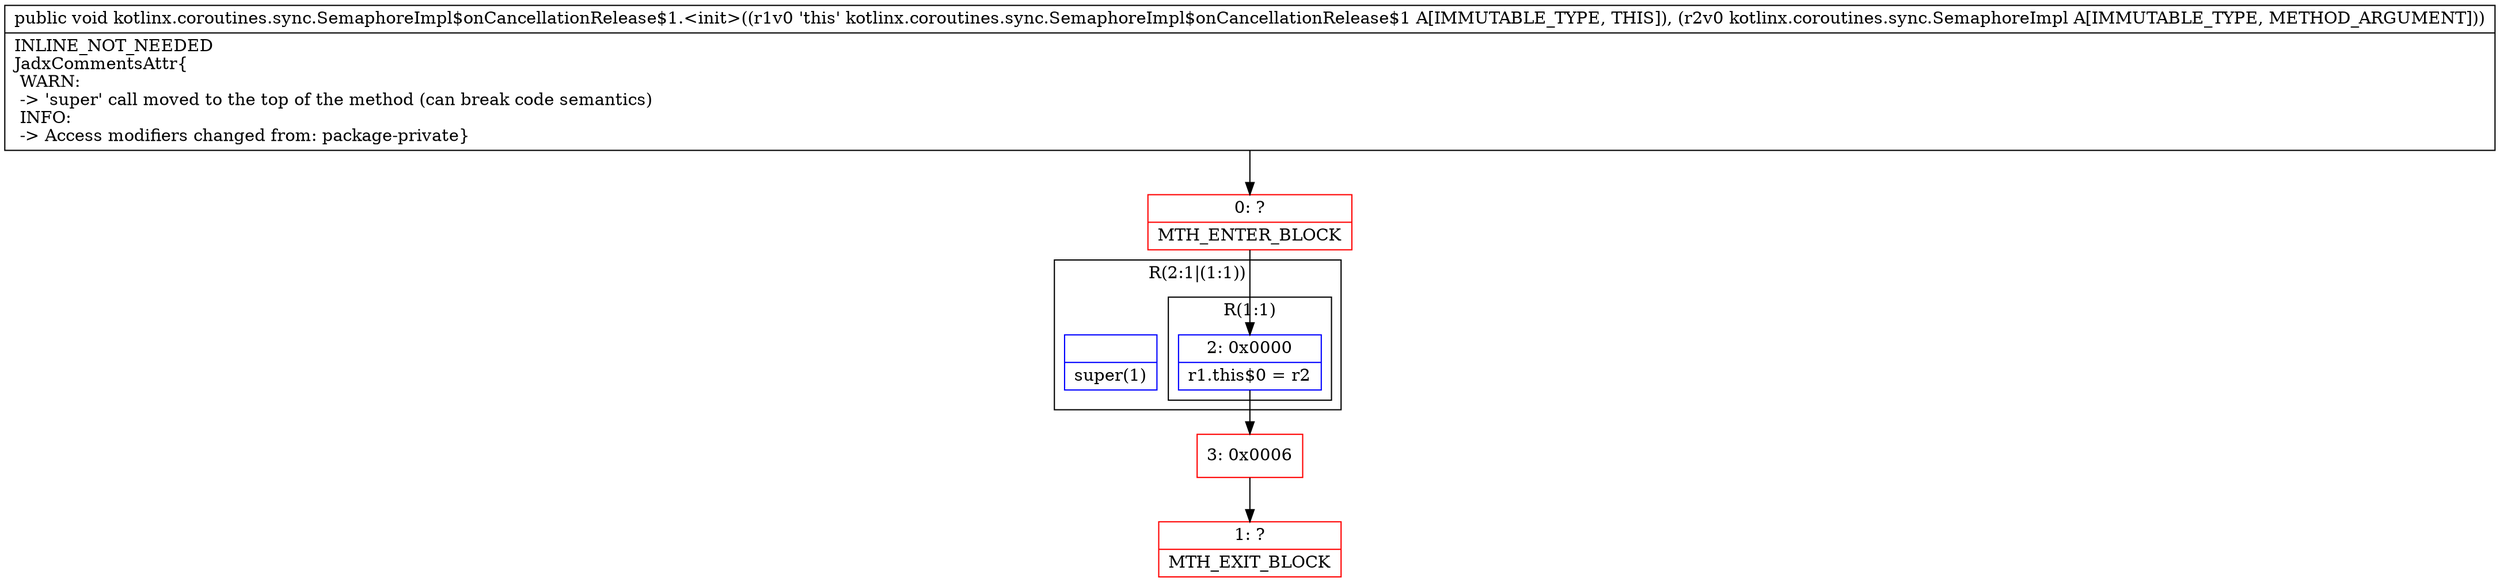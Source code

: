 digraph "CFG forkotlinx.coroutines.sync.SemaphoreImpl$onCancellationRelease$1.\<init\>(Lkotlinx\/coroutines\/sync\/SemaphoreImpl;)V" {
subgraph cluster_Region_1213022169 {
label = "R(2:1|(1:1))";
node [shape=record,color=blue];
Node_InsnContainer_629366092 [shape=record,label="{|super(1)\l}"];
subgraph cluster_Region_1472751139 {
label = "R(1:1)";
node [shape=record,color=blue];
Node_2 [shape=record,label="{2\:\ 0x0000|r1.this$0 = r2\l}"];
}
}
Node_0 [shape=record,color=red,label="{0\:\ ?|MTH_ENTER_BLOCK\l}"];
Node_3 [shape=record,color=red,label="{3\:\ 0x0006}"];
Node_1 [shape=record,color=red,label="{1\:\ ?|MTH_EXIT_BLOCK\l}"];
MethodNode[shape=record,label="{public void kotlinx.coroutines.sync.SemaphoreImpl$onCancellationRelease$1.\<init\>((r1v0 'this' kotlinx.coroutines.sync.SemaphoreImpl$onCancellationRelease$1 A[IMMUTABLE_TYPE, THIS]), (r2v0 kotlinx.coroutines.sync.SemaphoreImpl A[IMMUTABLE_TYPE, METHOD_ARGUMENT]))  | INLINE_NOT_NEEDED\lJadxCommentsAttr\{\l WARN: \l \-\> 'super' call moved to the top of the method (can break code semantics)\l INFO: \l \-\> Access modifiers changed from: package\-private\}\l}"];
MethodNode -> Node_0;Node_2 -> Node_3;
Node_0 -> Node_2;
Node_3 -> Node_1;
}


